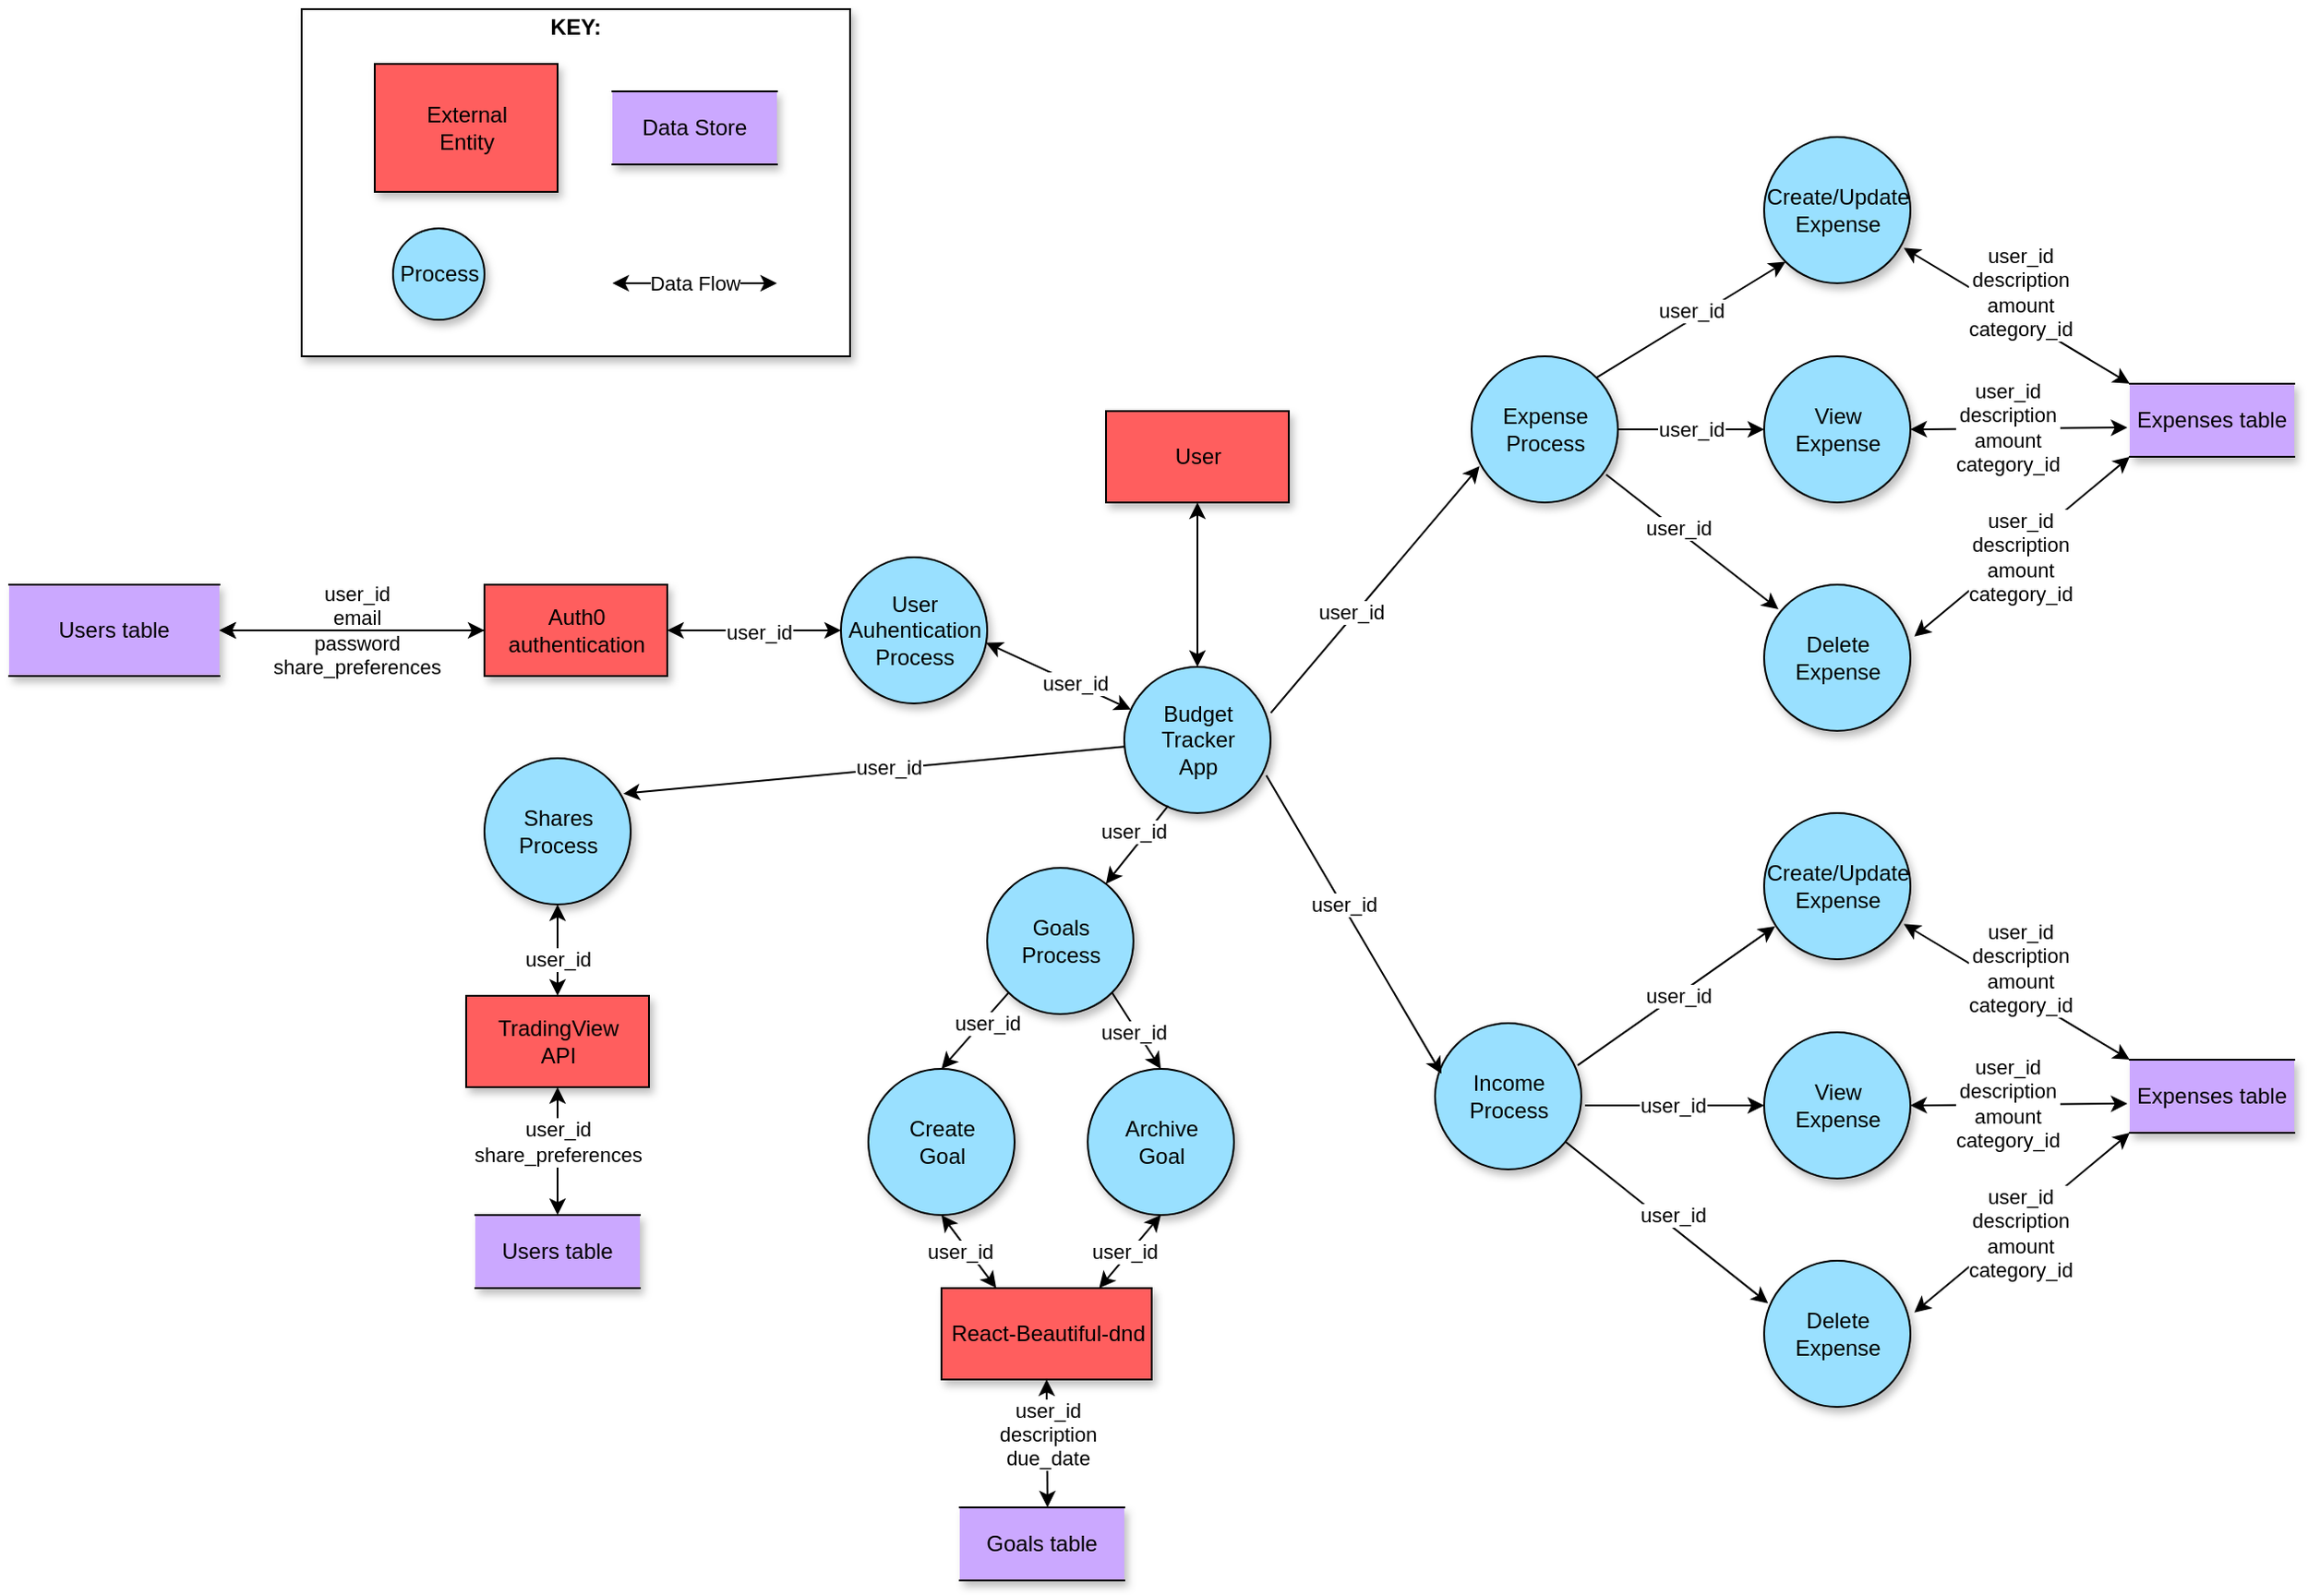 <mxfile version="14.2.5" type="github">
  <diagram id="2qn5X2Ru-cSCUIcrenQX" name="Page-1">
    <mxGraphModel dx="1979" dy="1257" grid="1" gridSize="10" guides="1" tooltips="1" connect="1" arrows="1" fold="1" page="1" pageScale="1" pageWidth="850" pageHeight="1100" math="0" shadow="0">
      <root>
        <mxCell id="0" />
        <mxCell id="1" parent="0" />
        <mxCell id="3ymaL1mxYPUGHXvWcZjj-62" value="" style="rounded=0;whiteSpace=wrap;html=1;shadow=1;fillColor=#FFFFFF;" parent="1" vertex="1">
          <mxGeometry x="-650" y="40" width="300" height="190" as="geometry" />
        </mxCell>
        <mxCell id="3ymaL1mxYPUGHXvWcZjj-2" value="External&lt;br&gt;Entity" style="html=1;dashed=0;whitespace=wrap;shadow=1;fillColor=#FF5E5E;" parent="1" vertex="1">
          <mxGeometry x="-610" y="70" width="100" height="70" as="geometry" />
        </mxCell>
        <mxCell id="3ymaL1mxYPUGHXvWcZjj-3" value="Process" style="shape=ellipse;html=1;dashed=0;whitespace=wrap;perimeter=ellipsePerimeter;fillColor=#99E0FF;shadow=1;" parent="1" vertex="1">
          <mxGeometry x="-600" y="160" width="50" height="50" as="geometry" />
        </mxCell>
        <mxCell id="3ymaL1mxYPUGHXvWcZjj-4" value="Data Store" style="shape=partialRectangle;whiteSpace=wrap;html=1;left=0;right=0;fillColor=#CBA8FF;shadow=1;" parent="1" vertex="1">
          <mxGeometry x="-480" y="85" width="90" height="40" as="geometry" />
        </mxCell>
        <mxCell id="3ymaL1mxYPUGHXvWcZjj-9" value="Users table" style="shape=partialRectangle;whiteSpace=wrap;html=1;left=0;right=0;fillColor=#CBA8FF;shadow=1;" parent="1" vertex="1">
          <mxGeometry x="-810" y="355" width="115" height="50" as="geometry" />
        </mxCell>
        <mxCell id="3ymaL1mxYPUGHXvWcZjj-17" value="User&lt;br&gt;Auhentication&lt;br&gt;Process" style="shape=ellipse;html=1;dashed=0;whitespace=wrap;perimeter=ellipsePerimeter;fillColor=#99E0FF;shadow=1;" parent="1" vertex="1">
          <mxGeometry x="-355" y="340" width="80" height="80" as="geometry" />
        </mxCell>
        <mxCell id="3ymaL1mxYPUGHXvWcZjj-19" value="" style="endArrow=classic;startArrow=classic;html=1;entryX=0;entryY=0.5;entryDx=0;entryDy=0;exitX=1;exitY=0.5;exitDx=0;exitDy=0;" parent="1" source="3ymaL1mxYPUGHXvWcZjj-30" target="3ymaL1mxYPUGHXvWcZjj-17" edge="1">
          <mxGeometry width="50" height="50" relative="1" as="geometry">
            <mxPoint x="-401.99" y="342.815" as="sourcePoint" />
            <mxPoint x="-335.0" y="380.0" as="targetPoint" />
          </mxGeometry>
        </mxCell>
        <mxCell id="5lISjQuAnijE4ojC2Jun-14" value="user_id" style="edgeLabel;html=1;align=center;verticalAlign=middle;resizable=0;points=[];" vertex="1" connectable="0" parent="3ymaL1mxYPUGHXvWcZjj-19">
          <mxGeometry x="-0.289" y="-1" relative="1" as="geometry">
            <mxPoint x="16.21" as="offset" />
          </mxGeometry>
        </mxCell>
        <mxCell id="3ymaL1mxYPUGHXvWcZjj-24" value="" style="endArrow=classic;startArrow=classic;html=1;exitX=1;exitY=0.5;exitDx=0;exitDy=0;entryX=0;entryY=0.5;entryDx=0;entryDy=0;" parent="1" source="3ymaL1mxYPUGHXvWcZjj-9" target="3ymaL1mxYPUGHXvWcZjj-30" edge="1">
          <mxGeometry width="50" height="50" relative="1" as="geometry">
            <mxPoint x="-510" y="450" as="sourcePoint" />
            <mxPoint x="-480" y="370" as="targetPoint" />
          </mxGeometry>
        </mxCell>
        <mxCell id="3ymaL1mxYPUGHXvWcZjj-29" value="user_id&lt;br&gt;email&lt;br&gt;password&lt;br&gt;share_preferences" style="edgeLabel;html=1;align=center;verticalAlign=middle;resizable=0;points=[];" parent="3ymaL1mxYPUGHXvWcZjj-24" vertex="1" connectable="0">
          <mxGeometry x="0.429" relative="1" as="geometry">
            <mxPoint x="-28.6" as="offset" />
          </mxGeometry>
        </mxCell>
        <mxCell id="3ymaL1mxYPUGHXvWcZjj-31" value="" style="edgeStyle=orthogonalEdgeStyle;rounded=0;orthogonalLoop=1;jettySize=auto;html=1;" parent="1" source="3ymaL1mxYPUGHXvWcZjj-30" target="3ymaL1mxYPUGHXvWcZjj-9" edge="1">
          <mxGeometry relative="1" as="geometry" />
        </mxCell>
        <mxCell id="3ymaL1mxYPUGHXvWcZjj-30" value="Auth0 &lt;br&gt;authentication" style="html=1;dashed=0;whitespace=wrap;shadow=1;fillColor=#FF5E5E;" parent="1" vertex="1">
          <mxGeometry x="-550" y="355" width="100" height="50" as="geometry" />
        </mxCell>
        <mxCell id="3ymaL1mxYPUGHXvWcZjj-32" value="Expense&lt;br&gt;Process" style="shape=ellipse;html=1;dashed=0;whitespace=wrap;perimeter=ellipsePerimeter;fillColor=#99E0FF;shadow=1;" parent="1" vertex="1">
          <mxGeometry x="-10" y="230" width="80" height="80" as="geometry" />
        </mxCell>
        <mxCell id="3ymaL1mxYPUGHXvWcZjj-36" value="Income&lt;br&gt;Process" style="shape=ellipse;html=1;dashed=0;whitespace=wrap;perimeter=ellipsePerimeter;fillColor=#99E0FF;shadow=1;" parent="1" vertex="1">
          <mxGeometry x="-30" y="595" width="80" height="80" as="geometry" />
        </mxCell>
        <mxCell id="3ymaL1mxYPUGHXvWcZjj-44" value="User" style="html=1;dashed=0;whitespace=wrap;shadow=1;fillColor=#FF5E5E;" parent="1" vertex="1">
          <mxGeometry x="-210" y="260" width="100" height="50" as="geometry" />
        </mxCell>
        <mxCell id="3ymaL1mxYPUGHXvWcZjj-45" value="Budget&lt;br&gt;Tracker&lt;br&gt;App" style="shape=ellipse;html=1;dashed=0;whitespace=wrap;perimeter=ellipsePerimeter;fillColor=#99E0FF;shadow=1;" parent="1" vertex="1">
          <mxGeometry x="-200" y="400" width="80" height="80" as="geometry" />
        </mxCell>
        <mxCell id="3ymaL1mxYPUGHXvWcZjj-46" value="" style="endArrow=classic;startArrow=classic;html=1;entryX=0.5;entryY=1;entryDx=0;entryDy=0;exitX=0.5;exitY=0;exitDx=0;exitDy=0;" parent="1" source="3ymaL1mxYPUGHXvWcZjj-45" target="3ymaL1mxYPUGHXvWcZjj-44" edge="1">
          <mxGeometry width="50" height="50" relative="1" as="geometry">
            <mxPoint x="-180" y="390" as="sourcePoint" />
            <mxPoint x="-130" y="340" as="targetPoint" />
          </mxGeometry>
        </mxCell>
        <mxCell id="3ymaL1mxYPUGHXvWcZjj-48" value="" style="endArrow=classic;startArrow=classic;html=1;exitX=0.992;exitY=0.585;exitDx=0;exitDy=0;exitPerimeter=0;" parent="1" source="3ymaL1mxYPUGHXvWcZjj-17" target="3ymaL1mxYPUGHXvWcZjj-45" edge="1">
          <mxGeometry width="50" height="50" relative="1" as="geometry">
            <mxPoint x="-245" y="440" as="sourcePoint" />
            <mxPoint x="-210" y="390" as="targetPoint" />
          </mxGeometry>
        </mxCell>
        <mxCell id="5lISjQuAnijE4ojC2Jun-13" value="user_id" style="edgeLabel;html=1;align=center;verticalAlign=middle;resizable=0;points=[];" vertex="1" connectable="0" parent="3ymaL1mxYPUGHXvWcZjj-48">
          <mxGeometry x="0.221" relative="1" as="geometry">
            <mxPoint as="offset" />
          </mxGeometry>
        </mxCell>
        <mxCell id="3ymaL1mxYPUGHXvWcZjj-50" value="" style="endArrow=classic;html=1;exitX=1.002;exitY=0.315;exitDx=0;exitDy=0;exitPerimeter=0;entryX=0.054;entryY=0.752;entryDx=0;entryDy=0;entryPerimeter=0;" parent="1" source="3ymaL1mxYPUGHXvWcZjj-45" target="3ymaL1mxYPUGHXvWcZjj-32" edge="1">
          <mxGeometry width="50" height="50" relative="1" as="geometry">
            <mxPoint x="-100" y="440" as="sourcePoint" />
            <mxPoint x="-50" y="390" as="targetPoint" />
          </mxGeometry>
        </mxCell>
        <mxCell id="3ymaL1mxYPUGHXvWcZjj-75" value="user_id" style="edgeLabel;html=1;align=center;verticalAlign=middle;resizable=0;points=[];" parent="3ymaL1mxYPUGHXvWcZjj-50" vertex="1" connectable="0">
          <mxGeometry x="-0.201" y="3" relative="1" as="geometry">
            <mxPoint as="offset" />
          </mxGeometry>
        </mxCell>
        <mxCell id="3ymaL1mxYPUGHXvWcZjj-51" value="" style="endArrow=classic;html=1;entryX=0.044;entryY=0.346;entryDx=0;entryDy=0;entryPerimeter=0;exitX=0.971;exitY=0.742;exitDx=0;exitDy=0;exitPerimeter=0;" parent="1" source="3ymaL1mxYPUGHXvWcZjj-45" target="3ymaL1mxYPUGHXvWcZjj-36" edge="1">
          <mxGeometry width="50" height="50" relative="1" as="geometry">
            <mxPoint x="-90" y="510" as="sourcePoint" />
            <mxPoint x="-40" y="460" as="targetPoint" />
          </mxGeometry>
        </mxCell>
        <mxCell id="3ymaL1mxYPUGHXvWcZjj-125" value="user_id" style="edgeLabel;html=1;align=center;verticalAlign=middle;resizable=0;points=[];" parent="3ymaL1mxYPUGHXvWcZjj-51" vertex="1" connectable="0">
          <mxGeometry x="0.15" relative="1" as="geometry">
            <mxPoint x="-12.79" y="-23.27" as="offset" />
          </mxGeometry>
        </mxCell>
        <mxCell id="3ymaL1mxYPUGHXvWcZjj-59" value="" style="endArrow=classic;startArrow=classic;html=1;" parent="1" edge="1">
          <mxGeometry width="50" height="50" relative="1" as="geometry">
            <mxPoint x="-480" y="190" as="sourcePoint" />
            <mxPoint x="-390" y="190" as="targetPoint" />
          </mxGeometry>
        </mxCell>
        <mxCell id="3ymaL1mxYPUGHXvWcZjj-60" value="Data Flow" style="edgeLabel;html=1;align=center;verticalAlign=middle;resizable=0;points=[];" parent="3ymaL1mxYPUGHXvWcZjj-59" vertex="1" connectable="0">
          <mxGeometry x="-0.218" relative="1" as="geometry">
            <mxPoint x="10" as="offset" />
          </mxGeometry>
        </mxCell>
        <mxCell id="3ymaL1mxYPUGHXvWcZjj-61" value="&lt;b&gt;KEY:&lt;/b&gt;" style="text;html=1;strokeColor=none;fillColor=none;align=center;verticalAlign=middle;whiteSpace=wrap;rounded=0;shadow=1;" parent="1" vertex="1">
          <mxGeometry x="-520" y="40" width="40" height="20" as="geometry" />
        </mxCell>
        <mxCell id="3ymaL1mxYPUGHXvWcZjj-65" value="TradingView&lt;br&gt;API" style="html=1;dashed=0;whitespace=wrap;shadow=1;fillColor=#FF5E5E;" parent="1" vertex="1">
          <mxGeometry x="-560" y="580" width="100" height="50" as="geometry" />
        </mxCell>
        <mxCell id="3ymaL1mxYPUGHXvWcZjj-66" value="Users table" style="shape=partialRectangle;whiteSpace=wrap;html=1;left=0;right=0;fillColor=#CBA8FF;shadow=1;" parent="1" vertex="1">
          <mxGeometry x="-555" y="700" width="90" height="40" as="geometry" />
        </mxCell>
        <mxCell id="3ymaL1mxYPUGHXvWcZjj-67" value="Shares&lt;br&gt;Process" style="shape=ellipse;html=1;dashed=0;whitespace=wrap;perimeter=ellipsePerimeter;fillColor=#99E0FF;shadow=1;" parent="1" vertex="1">
          <mxGeometry x="-550" y="450" width="80" height="80" as="geometry" />
        </mxCell>
        <mxCell id="3ymaL1mxYPUGHXvWcZjj-69" value="" style="endArrow=classic;html=1;entryX=0.95;entryY=0.242;entryDx=0;entryDy=0;entryPerimeter=0;" parent="1" source="3ymaL1mxYPUGHXvWcZjj-45" target="3ymaL1mxYPUGHXvWcZjj-67" edge="1">
          <mxGeometry width="50" height="50" relative="1" as="geometry">
            <mxPoint x="-220" y="540" as="sourcePoint" />
            <mxPoint x="-170" y="490" as="targetPoint" />
          </mxGeometry>
        </mxCell>
        <mxCell id="5lISjQuAnijE4ojC2Jun-15" value="user_id" style="edgeLabel;html=1;align=center;verticalAlign=middle;resizable=0;points=[];" vertex="1" connectable="0" parent="3ymaL1mxYPUGHXvWcZjj-69">
          <mxGeometry x="-0.251" y="1" relative="1" as="geometry">
            <mxPoint x="-27.27" as="offset" />
          </mxGeometry>
        </mxCell>
        <mxCell id="3ymaL1mxYPUGHXvWcZjj-78" value="" style="endArrow=classic;startArrow=classic;html=1;entryX=0.5;entryY=1;entryDx=0;entryDy=0;exitX=0.5;exitY=0;exitDx=0;exitDy=0;" parent="1" source="3ymaL1mxYPUGHXvWcZjj-65" target="3ymaL1mxYPUGHXvWcZjj-67" edge="1">
          <mxGeometry width="50" height="50" relative="1" as="geometry">
            <mxPoint x="-520" y="580" as="sourcePoint" />
            <mxPoint x="-470" y="530" as="targetPoint" />
          </mxGeometry>
        </mxCell>
        <mxCell id="5lISjQuAnijE4ojC2Jun-16" value="user_id" style="edgeLabel;html=1;align=center;verticalAlign=middle;resizable=0;points=[];" vertex="1" connectable="0" parent="3ymaL1mxYPUGHXvWcZjj-78">
          <mxGeometry x="-0.32" y="-1" relative="1" as="geometry">
            <mxPoint x="-1" y="-2.76" as="offset" />
          </mxGeometry>
        </mxCell>
        <mxCell id="3ymaL1mxYPUGHXvWcZjj-79" value="" style="endArrow=classic;startArrow=classic;html=1;entryX=0.5;entryY=1;entryDx=0;entryDy=0;" parent="1" source="3ymaL1mxYPUGHXvWcZjj-66" target="3ymaL1mxYPUGHXvWcZjj-65" edge="1">
          <mxGeometry width="50" height="50" relative="1" as="geometry">
            <mxPoint x="-620" y="710" as="sourcePoint" />
            <mxPoint x="-570" y="660" as="targetPoint" />
          </mxGeometry>
        </mxCell>
        <mxCell id="3ymaL1mxYPUGHXvWcZjj-80" value="user_id&lt;br&gt;share_preferences" style="edgeLabel;html=1;align=center;verticalAlign=middle;resizable=0;points=[];" parent="3ymaL1mxYPUGHXvWcZjj-79" vertex="1" connectable="0">
          <mxGeometry x="0.24" relative="1" as="geometry">
            <mxPoint y="3.6" as="offset" />
          </mxGeometry>
        </mxCell>
        <mxCell id="3ymaL1mxYPUGHXvWcZjj-83" value="Expenses table" style="shape=partialRectangle;whiteSpace=wrap;html=1;left=0;right=0;fillColor=#CBA8FF;shadow=1;" parent="1" vertex="1">
          <mxGeometry x="350" y="245" width="90" height="40" as="geometry" />
        </mxCell>
        <mxCell id="3ymaL1mxYPUGHXvWcZjj-85" value="Create/Update&lt;br&gt;Expense" style="shape=ellipse;html=1;dashed=0;whitespace=wrap;perimeter=ellipsePerimeter;fillColor=#99E0FF;shadow=1;" parent="1" vertex="1">
          <mxGeometry x="150" y="110" width="80" height="80" as="geometry" />
        </mxCell>
        <mxCell id="3ymaL1mxYPUGHXvWcZjj-87" value="View&lt;br&gt;Expense" style="shape=ellipse;html=1;dashed=0;whitespace=wrap;perimeter=ellipsePerimeter;fillColor=#99E0FF;shadow=1;" parent="1" vertex="1">
          <mxGeometry x="150" y="230" width="80" height="80" as="geometry" />
        </mxCell>
        <mxCell id="3ymaL1mxYPUGHXvWcZjj-88" value="Delete&lt;br&gt;Expense" style="shape=ellipse;html=1;dashed=0;whitespace=wrap;perimeter=ellipsePerimeter;fillColor=#99E0FF;shadow=1;" parent="1" vertex="1">
          <mxGeometry x="150" y="355" width="80" height="80" as="geometry" />
        </mxCell>
        <mxCell id="3ymaL1mxYPUGHXvWcZjj-89" value="" style="endArrow=classic;html=1;exitX=1;exitY=0;exitDx=0;exitDy=0;entryX=0;entryY=1;entryDx=0;entryDy=0;" parent="1" source="3ymaL1mxYPUGHXvWcZjj-32" target="3ymaL1mxYPUGHXvWcZjj-85" edge="1">
          <mxGeometry width="50" height="50" relative="1" as="geometry">
            <mxPoint x="65" y="240" as="sourcePoint" />
            <mxPoint x="115" y="190" as="targetPoint" />
          </mxGeometry>
        </mxCell>
        <mxCell id="3ymaL1mxYPUGHXvWcZjj-92" value="user_id" style="edgeLabel;html=1;align=center;verticalAlign=middle;resizable=0;points=[];" parent="3ymaL1mxYPUGHXvWcZjj-89" vertex="1" connectable="0">
          <mxGeometry x="0.396" y="1" relative="1" as="geometry">
            <mxPoint x="-19.86" y="8.35" as="offset" />
          </mxGeometry>
        </mxCell>
        <mxCell id="3ymaL1mxYPUGHXvWcZjj-90" value="" style="endArrow=classic;html=1;exitX=1;exitY=0.5;exitDx=0;exitDy=0;entryX=0;entryY=0.5;entryDx=0;entryDy=0;" parent="1" source="3ymaL1mxYPUGHXvWcZjj-32" target="3ymaL1mxYPUGHXvWcZjj-87" edge="1">
          <mxGeometry width="50" height="50" relative="1" as="geometry">
            <mxPoint x="80" y="315" as="sourcePoint" />
            <mxPoint x="130" y="265" as="targetPoint" />
          </mxGeometry>
        </mxCell>
        <mxCell id="3ymaL1mxYPUGHXvWcZjj-93" value="user_id" style="edgeLabel;html=1;align=center;verticalAlign=middle;resizable=0;points=[];" parent="3ymaL1mxYPUGHXvWcZjj-90" vertex="1" connectable="0">
          <mxGeometry x="-0.161" y="-2" relative="1" as="geometry">
            <mxPoint x="6.29" y="-2" as="offset" />
          </mxGeometry>
        </mxCell>
        <mxCell id="3ymaL1mxYPUGHXvWcZjj-91" value="" style="endArrow=classic;html=1;exitX=0.92;exitY=0.809;exitDx=0;exitDy=0;exitPerimeter=0;entryX=0.098;entryY=0.168;entryDx=0;entryDy=0;entryPerimeter=0;" parent="1" source="3ymaL1mxYPUGHXvWcZjj-32" target="3ymaL1mxYPUGHXvWcZjj-88" edge="1">
          <mxGeometry width="50" height="50" relative="1" as="geometry">
            <mxPoint x="80" y="375" as="sourcePoint" />
            <mxPoint x="130" y="325" as="targetPoint" />
          </mxGeometry>
        </mxCell>
        <mxCell id="3ymaL1mxYPUGHXvWcZjj-94" value="user_id" style="edgeLabel;html=1;align=center;verticalAlign=middle;resizable=0;points=[];" parent="3ymaL1mxYPUGHXvWcZjj-91" vertex="1" connectable="0">
          <mxGeometry x="-0.181" y="1" relative="1" as="geometry">
            <mxPoint as="offset" />
          </mxGeometry>
        </mxCell>
        <mxCell id="3ymaL1mxYPUGHXvWcZjj-95" value="" style="endArrow=classic;startArrow=classic;html=1;exitX=0.955;exitY=0.759;exitDx=0;exitDy=0;exitPerimeter=0;entryX=0;entryY=0;entryDx=0;entryDy=0;" parent="1" source="3ymaL1mxYPUGHXvWcZjj-85" target="3ymaL1mxYPUGHXvWcZjj-83" edge="1">
          <mxGeometry width="50" height="50" relative="1" as="geometry">
            <mxPoint x="260" y="235" as="sourcePoint" />
            <mxPoint x="310" y="185" as="targetPoint" />
          </mxGeometry>
        </mxCell>
        <mxCell id="3ymaL1mxYPUGHXvWcZjj-98" value="user_id&lt;br&gt;description&lt;br&gt;amount&lt;br&gt;category_id" style="edgeLabel;html=1;align=center;verticalAlign=middle;resizable=0;points=[];" parent="3ymaL1mxYPUGHXvWcZjj-95" vertex="1" connectable="0">
          <mxGeometry x="-0.444" y="2" relative="1" as="geometry">
            <mxPoint x="28.28" y="5.39" as="offset" />
          </mxGeometry>
        </mxCell>
        <mxCell id="3ymaL1mxYPUGHXvWcZjj-96" value="" style="endArrow=classic;startArrow=classic;html=1;exitX=1;exitY=0.5;exitDx=0;exitDy=0;entryX=-0.014;entryY=0.6;entryDx=0;entryDy=0;entryPerimeter=0;" parent="1" source="3ymaL1mxYPUGHXvWcZjj-87" target="3ymaL1mxYPUGHXvWcZjj-83" edge="1">
          <mxGeometry width="50" height="50" relative="1" as="geometry">
            <mxPoint x="280" y="305" as="sourcePoint" />
            <mxPoint x="330" y="255" as="targetPoint" />
          </mxGeometry>
        </mxCell>
        <mxCell id="3ymaL1mxYPUGHXvWcZjj-99" value="user_id&lt;br&gt;description&lt;br&gt;amount&lt;br&gt;category_id" style="edgeLabel;html=1;align=center;verticalAlign=middle;resizable=0;points=[];" parent="3ymaL1mxYPUGHXvWcZjj-96" vertex="1" connectable="0">
          <mxGeometry x="-0.117" y="1" relative="1" as="geometry">
            <mxPoint as="offset" />
          </mxGeometry>
        </mxCell>
        <mxCell id="3ymaL1mxYPUGHXvWcZjj-101" value="" style="endArrow=classic;startArrow=classic;html=1;exitX=1.027;exitY=0.354;exitDx=0;exitDy=0;exitPerimeter=0;entryX=0;entryY=1;entryDx=0;entryDy=0;" parent="1" source="3ymaL1mxYPUGHXvWcZjj-88" target="3ymaL1mxYPUGHXvWcZjj-83" edge="1">
          <mxGeometry width="50" height="50" relative="1" as="geometry">
            <mxPoint x="280" y="425" as="sourcePoint" />
            <mxPoint x="330" y="375" as="targetPoint" />
          </mxGeometry>
        </mxCell>
        <mxCell id="3ymaL1mxYPUGHXvWcZjj-103" value="user_id&lt;br&gt;description&lt;br&gt;amount&lt;br&gt;category_id" style="edgeLabel;html=1;align=center;verticalAlign=middle;resizable=0;points=[];" parent="3ymaL1mxYPUGHXvWcZjj-101" vertex="1" connectable="0">
          <mxGeometry x="-0.359" y="-1" relative="1" as="geometry">
            <mxPoint x="19.47" y="-12.6" as="offset" />
          </mxGeometry>
        </mxCell>
        <mxCell id="3ymaL1mxYPUGHXvWcZjj-104" value="Expenses table" style="shape=partialRectangle;whiteSpace=wrap;html=1;left=0;right=0;fillColor=#CBA8FF;shadow=1;" parent="1" vertex="1">
          <mxGeometry x="350.0" y="615" width="90" height="40" as="geometry" />
        </mxCell>
        <mxCell id="3ymaL1mxYPUGHXvWcZjj-105" value="Create/Update&lt;br&gt;Expense" style="shape=ellipse;html=1;dashed=0;whitespace=wrap;perimeter=ellipsePerimeter;fillColor=#99E0FF;shadow=1;" parent="1" vertex="1">
          <mxGeometry x="150.0" y="480" width="80" height="80" as="geometry" />
        </mxCell>
        <mxCell id="3ymaL1mxYPUGHXvWcZjj-106" value="View&lt;br&gt;Expense" style="shape=ellipse;html=1;dashed=0;whitespace=wrap;perimeter=ellipsePerimeter;fillColor=#99E0FF;shadow=1;" parent="1" vertex="1">
          <mxGeometry x="150.0" y="600" width="80" height="80" as="geometry" />
        </mxCell>
        <mxCell id="3ymaL1mxYPUGHXvWcZjj-107" value="Delete&lt;br&gt;Expense" style="shape=ellipse;html=1;dashed=0;whitespace=wrap;perimeter=ellipsePerimeter;fillColor=#99E0FF;shadow=1;" parent="1" vertex="1">
          <mxGeometry x="150.0" y="725" width="80" height="80" as="geometry" />
        </mxCell>
        <mxCell id="3ymaL1mxYPUGHXvWcZjj-111" value="" style="endArrow=classic;startArrow=classic;html=1;exitX=0.955;exitY=0.759;exitDx=0;exitDy=0;exitPerimeter=0;entryX=0;entryY=0;entryDx=0;entryDy=0;" parent="1" source="3ymaL1mxYPUGHXvWcZjj-105" target="3ymaL1mxYPUGHXvWcZjj-104" edge="1">
          <mxGeometry width="50" height="50" relative="1" as="geometry">
            <mxPoint x="260.0" y="605" as="sourcePoint" />
            <mxPoint x="310.0" y="555" as="targetPoint" />
          </mxGeometry>
        </mxCell>
        <mxCell id="3ymaL1mxYPUGHXvWcZjj-112" value="user_id&lt;br&gt;description&lt;br&gt;amount&lt;br&gt;category_id" style="edgeLabel;html=1;align=center;verticalAlign=middle;resizable=0;points=[];" parent="3ymaL1mxYPUGHXvWcZjj-111" vertex="1" connectable="0">
          <mxGeometry x="-0.444" y="2" relative="1" as="geometry">
            <mxPoint x="28.28" y="5.39" as="offset" />
          </mxGeometry>
        </mxCell>
        <mxCell id="3ymaL1mxYPUGHXvWcZjj-113" value="" style="endArrow=classic;startArrow=classic;html=1;exitX=1;exitY=0.5;exitDx=0;exitDy=0;entryX=-0.014;entryY=0.6;entryDx=0;entryDy=0;entryPerimeter=0;" parent="1" source="3ymaL1mxYPUGHXvWcZjj-106" target="3ymaL1mxYPUGHXvWcZjj-104" edge="1">
          <mxGeometry width="50" height="50" relative="1" as="geometry">
            <mxPoint x="280.0" y="675" as="sourcePoint" />
            <mxPoint x="330.0" y="625" as="targetPoint" />
          </mxGeometry>
        </mxCell>
        <mxCell id="3ymaL1mxYPUGHXvWcZjj-114" value="user_id&lt;br&gt;description&lt;br&gt;amount&lt;br&gt;category_id" style="edgeLabel;html=1;align=center;verticalAlign=middle;resizable=0;points=[];" parent="3ymaL1mxYPUGHXvWcZjj-113" vertex="1" connectable="0">
          <mxGeometry x="-0.117" y="1" relative="1" as="geometry">
            <mxPoint as="offset" />
          </mxGeometry>
        </mxCell>
        <mxCell id="3ymaL1mxYPUGHXvWcZjj-115" value="" style="endArrow=classic;startArrow=classic;html=1;exitX=1.027;exitY=0.354;exitDx=0;exitDy=0;exitPerimeter=0;entryX=0;entryY=1;entryDx=0;entryDy=0;" parent="1" source="3ymaL1mxYPUGHXvWcZjj-107" target="3ymaL1mxYPUGHXvWcZjj-104" edge="1">
          <mxGeometry width="50" height="50" relative="1" as="geometry">
            <mxPoint x="280.0" y="795" as="sourcePoint" />
            <mxPoint x="330.0" y="745" as="targetPoint" />
          </mxGeometry>
        </mxCell>
        <mxCell id="3ymaL1mxYPUGHXvWcZjj-116" value="user_id&lt;br&gt;description&lt;br&gt;amount&lt;br&gt;category_id" style="edgeLabel;html=1;align=center;verticalAlign=middle;resizable=0;points=[];" parent="3ymaL1mxYPUGHXvWcZjj-115" vertex="1" connectable="0">
          <mxGeometry x="-0.359" y="-1" relative="1" as="geometry">
            <mxPoint x="19.47" y="-12.6" as="offset" />
          </mxGeometry>
        </mxCell>
        <mxCell id="3ymaL1mxYPUGHXvWcZjj-119" value="" style="endArrow=classic;html=1;entryX=0.075;entryY=0.775;entryDx=0;entryDy=0;entryPerimeter=0;exitX=0.975;exitY=0.288;exitDx=0;exitDy=0;exitPerimeter=0;" parent="1" source="3ymaL1mxYPUGHXvWcZjj-36" target="3ymaL1mxYPUGHXvWcZjj-105" edge="1">
          <mxGeometry width="50" height="50" relative="1" as="geometry">
            <mxPoint x="60" y="600" as="sourcePoint" />
            <mxPoint x="110" y="550" as="targetPoint" />
          </mxGeometry>
        </mxCell>
        <mxCell id="3ymaL1mxYPUGHXvWcZjj-120" value="user_id" style="edgeLabel;html=1;align=center;verticalAlign=middle;resizable=0;points=[];" parent="3ymaL1mxYPUGHXvWcZjj-119" vertex="1" connectable="0">
          <mxGeometry x="0.231" y="-1" relative="1" as="geometry">
            <mxPoint x="-12" y="7.77" as="offset" />
          </mxGeometry>
        </mxCell>
        <mxCell id="3ymaL1mxYPUGHXvWcZjj-121" value="" style="endArrow=classic;html=1;entryX=0;entryY=0.5;entryDx=0;entryDy=0;" parent="1" target="3ymaL1mxYPUGHXvWcZjj-106" edge="1">
          <mxGeometry width="50" height="50" relative="1" as="geometry">
            <mxPoint x="52" y="640" as="sourcePoint" />
            <mxPoint x="120" y="650" as="targetPoint" />
          </mxGeometry>
        </mxCell>
        <mxCell id="3ymaL1mxYPUGHXvWcZjj-122" value="user_id" style="edgeLabel;html=1;align=center;verticalAlign=middle;resizable=0;points=[];" parent="3ymaL1mxYPUGHXvWcZjj-121" vertex="1" connectable="0">
          <mxGeometry x="-0.309" relative="1" as="geometry">
            <mxPoint x="14.13" as="offset" />
          </mxGeometry>
        </mxCell>
        <mxCell id="3ymaL1mxYPUGHXvWcZjj-123" value="" style="endArrow=classic;html=1;entryX=0.027;entryY=0.291;entryDx=0;entryDy=0;entryPerimeter=0;" parent="1" source="3ymaL1mxYPUGHXvWcZjj-36" target="3ymaL1mxYPUGHXvWcZjj-107" edge="1">
          <mxGeometry width="50" height="50" relative="1" as="geometry">
            <mxPoint x="70" y="790" as="sourcePoint" />
            <mxPoint x="120" y="740" as="targetPoint" />
          </mxGeometry>
        </mxCell>
        <mxCell id="3ymaL1mxYPUGHXvWcZjj-124" value="user_id" style="edgeLabel;html=1;align=center;verticalAlign=middle;resizable=0;points=[];" parent="3ymaL1mxYPUGHXvWcZjj-123" vertex="1" connectable="0">
          <mxGeometry x="0.109" relative="1" as="geometry">
            <mxPoint x="-2.71" y="-8.88" as="offset" />
          </mxGeometry>
        </mxCell>
        <mxCell id="5lISjQuAnijE4ojC2Jun-1" value="Goals&lt;br&gt;Process" style="shape=ellipse;html=1;dashed=0;whitespace=wrap;perimeter=ellipsePerimeter;fillColor=#99E0FF;shadow=1;" vertex="1" parent="1">
          <mxGeometry x="-275" y="510" width="80" height="80" as="geometry" />
        </mxCell>
        <mxCell id="5lISjQuAnijE4ojC2Jun-2" value="Create&lt;br&gt;Goal" style="shape=ellipse;html=1;dashed=0;whitespace=wrap;perimeter=ellipsePerimeter;fillColor=#99E0FF;shadow=1;" vertex="1" parent="1">
          <mxGeometry x="-340" y="620" width="80" height="80" as="geometry" />
        </mxCell>
        <mxCell id="5lISjQuAnijE4ojC2Jun-3" value="Archive&lt;br&gt;Goal" style="shape=ellipse;html=1;dashed=0;whitespace=wrap;perimeter=ellipsePerimeter;fillColor=#99E0FF;shadow=1;" vertex="1" parent="1">
          <mxGeometry x="-220" y="620" width="80" height="80" as="geometry" />
        </mxCell>
        <mxCell id="5lISjQuAnijE4ojC2Jun-4" value="React-Beautiful-dnd" style="html=1;dashed=0;whitespace=wrap;shadow=1;fillColor=#FF5E5E;" vertex="1" parent="1">
          <mxGeometry x="-300" y="740" width="115" height="50" as="geometry" />
        </mxCell>
        <mxCell id="5lISjQuAnijE4ojC2Jun-5" value="Goals&amp;nbsp;table" style="shape=partialRectangle;whiteSpace=wrap;html=1;left=0;right=0;fillColor=#CBA8FF;shadow=1;" vertex="1" parent="1">
          <mxGeometry x="-290" y="860" width="90" height="40" as="geometry" />
        </mxCell>
        <mxCell id="5lISjQuAnijE4ojC2Jun-6" value="" style="endArrow=classic;startArrow=classic;html=1;entryX=0.5;entryY=1;entryDx=0;entryDy=0;" edge="1" parent="1" target="5lISjQuAnijE4ojC2Jun-2">
          <mxGeometry width="50" height="50" relative="1" as="geometry">
            <mxPoint x="-270" y="740" as="sourcePoint" />
            <mxPoint x="-220" y="690" as="targetPoint" />
          </mxGeometry>
        </mxCell>
        <mxCell id="5lISjQuAnijE4ojC2Jun-21" value="user_id" style="edgeLabel;html=1;align=center;verticalAlign=middle;resizable=0;points=[];" vertex="1" connectable="0" parent="5lISjQuAnijE4ojC2Jun-6">
          <mxGeometry x="0.372" relative="1" as="geometry">
            <mxPoint x="0.69" y="7.59" as="offset" />
          </mxGeometry>
        </mxCell>
        <mxCell id="5lISjQuAnijE4ojC2Jun-7" value="" style="endArrow=classic;startArrow=classic;html=1;entryX=0.5;entryY=1;entryDx=0;entryDy=0;exitX=0.75;exitY=0;exitDx=0;exitDy=0;" edge="1" parent="1" source="5lISjQuAnijE4ojC2Jun-4" target="5lISjQuAnijE4ojC2Jun-3">
          <mxGeometry width="50" height="50" relative="1" as="geometry">
            <mxPoint x="-150" y="760" as="sourcePoint" />
            <mxPoint x="-100" y="710" as="targetPoint" />
          </mxGeometry>
        </mxCell>
        <mxCell id="5lISjQuAnijE4ojC2Jun-20" value="user_id" style="edgeLabel;html=1;align=center;verticalAlign=middle;resizable=0;points=[];" vertex="1" connectable="0" parent="5lISjQuAnijE4ojC2Jun-7">
          <mxGeometry x="-0.363" relative="1" as="geometry">
            <mxPoint x="3.08" y="-7.35" as="offset" />
          </mxGeometry>
        </mxCell>
        <mxCell id="5lISjQuAnijE4ojC2Jun-8" value="" style="endArrow=classic;html=1;exitX=0;exitY=1;exitDx=0;exitDy=0;entryX=0.5;entryY=0;entryDx=0;entryDy=0;" edge="1" parent="1" source="5lISjQuAnijE4ojC2Jun-1" target="5lISjQuAnijE4ojC2Jun-2">
          <mxGeometry width="50" height="50" relative="1" as="geometry">
            <mxPoint x="-370" y="590" as="sourcePoint" />
            <mxPoint x="-320" y="540" as="targetPoint" />
          </mxGeometry>
        </mxCell>
        <mxCell id="5lISjQuAnijE4ojC2Jun-18" value="user_id" style="edgeLabel;html=1;align=center;verticalAlign=middle;resizable=0;points=[];" vertex="1" connectable="0" parent="5lISjQuAnijE4ojC2Jun-8">
          <mxGeometry x="-0.673" relative="1" as="geometry">
            <mxPoint x="-5.79" y="9.99" as="offset" />
          </mxGeometry>
        </mxCell>
        <mxCell id="5lISjQuAnijE4ojC2Jun-9" value="" style="endArrow=classic;html=1;exitX=1;exitY=1;exitDx=0;exitDy=0;entryX=0.5;entryY=0;entryDx=0;entryDy=0;" edge="1" parent="1" source="5lISjQuAnijE4ojC2Jun-1" target="5lISjQuAnijE4ojC2Jun-3">
          <mxGeometry width="50" height="50" relative="1" as="geometry">
            <mxPoint x="-180" y="630" as="sourcePoint" />
            <mxPoint x="-130" y="580" as="targetPoint" />
          </mxGeometry>
        </mxCell>
        <mxCell id="5lISjQuAnijE4ojC2Jun-19" value="user_id" style="edgeLabel;html=1;align=center;verticalAlign=middle;resizable=0;points=[];" vertex="1" connectable="0" parent="5lISjQuAnijE4ojC2Jun-9">
          <mxGeometry x="-0.554" y="2" relative="1" as="geometry">
            <mxPoint x="4.08" y="13.5" as="offset" />
          </mxGeometry>
        </mxCell>
        <mxCell id="5lISjQuAnijE4ojC2Jun-10" value="" style="endArrow=classic;startArrow=classic;html=1;entryX=0.5;entryY=1;entryDx=0;entryDy=0;" edge="1" parent="1" target="5lISjQuAnijE4ojC2Jun-4">
          <mxGeometry width="50" height="50" relative="1" as="geometry">
            <mxPoint x="-242" y="860" as="sourcePoint" />
            <mxPoint x="-70" y="790" as="targetPoint" />
          </mxGeometry>
        </mxCell>
        <mxCell id="5lISjQuAnijE4ojC2Jun-12" value="user_id&lt;br&gt;description&lt;br&gt;due_date" style="edgeLabel;html=1;align=center;verticalAlign=middle;resizable=0;points=[];" vertex="1" connectable="0" parent="5lISjQuAnijE4ojC2Jun-10">
          <mxGeometry x="0.252" relative="1" as="geometry">
            <mxPoint x="-0.18" y="4.14" as="offset" />
          </mxGeometry>
        </mxCell>
        <mxCell id="5lISjQuAnijE4ojC2Jun-11" value="" style="endArrow=classic;html=1;exitX=0.3;exitY=0.95;exitDx=0;exitDy=0;exitPerimeter=0;" edge="1" parent="1" source="3ymaL1mxYPUGHXvWcZjj-45" target="5lISjQuAnijE4ojC2Jun-1">
          <mxGeometry width="50" height="50" relative="1" as="geometry">
            <mxPoint x="-370" y="540" as="sourcePoint" />
            <mxPoint x="-320" y="490" as="targetPoint" />
          </mxGeometry>
        </mxCell>
        <mxCell id="5lISjQuAnijE4ojC2Jun-17" value="user_id" style="edgeLabel;html=1;align=center;verticalAlign=middle;resizable=0;points=[];" vertex="1" connectable="0" parent="5lISjQuAnijE4ojC2Jun-11">
          <mxGeometry x="-0.404" y="3" relative="1" as="geometry">
            <mxPoint x="-11.01" y="-0.8" as="offset" />
          </mxGeometry>
        </mxCell>
      </root>
    </mxGraphModel>
  </diagram>
</mxfile>
